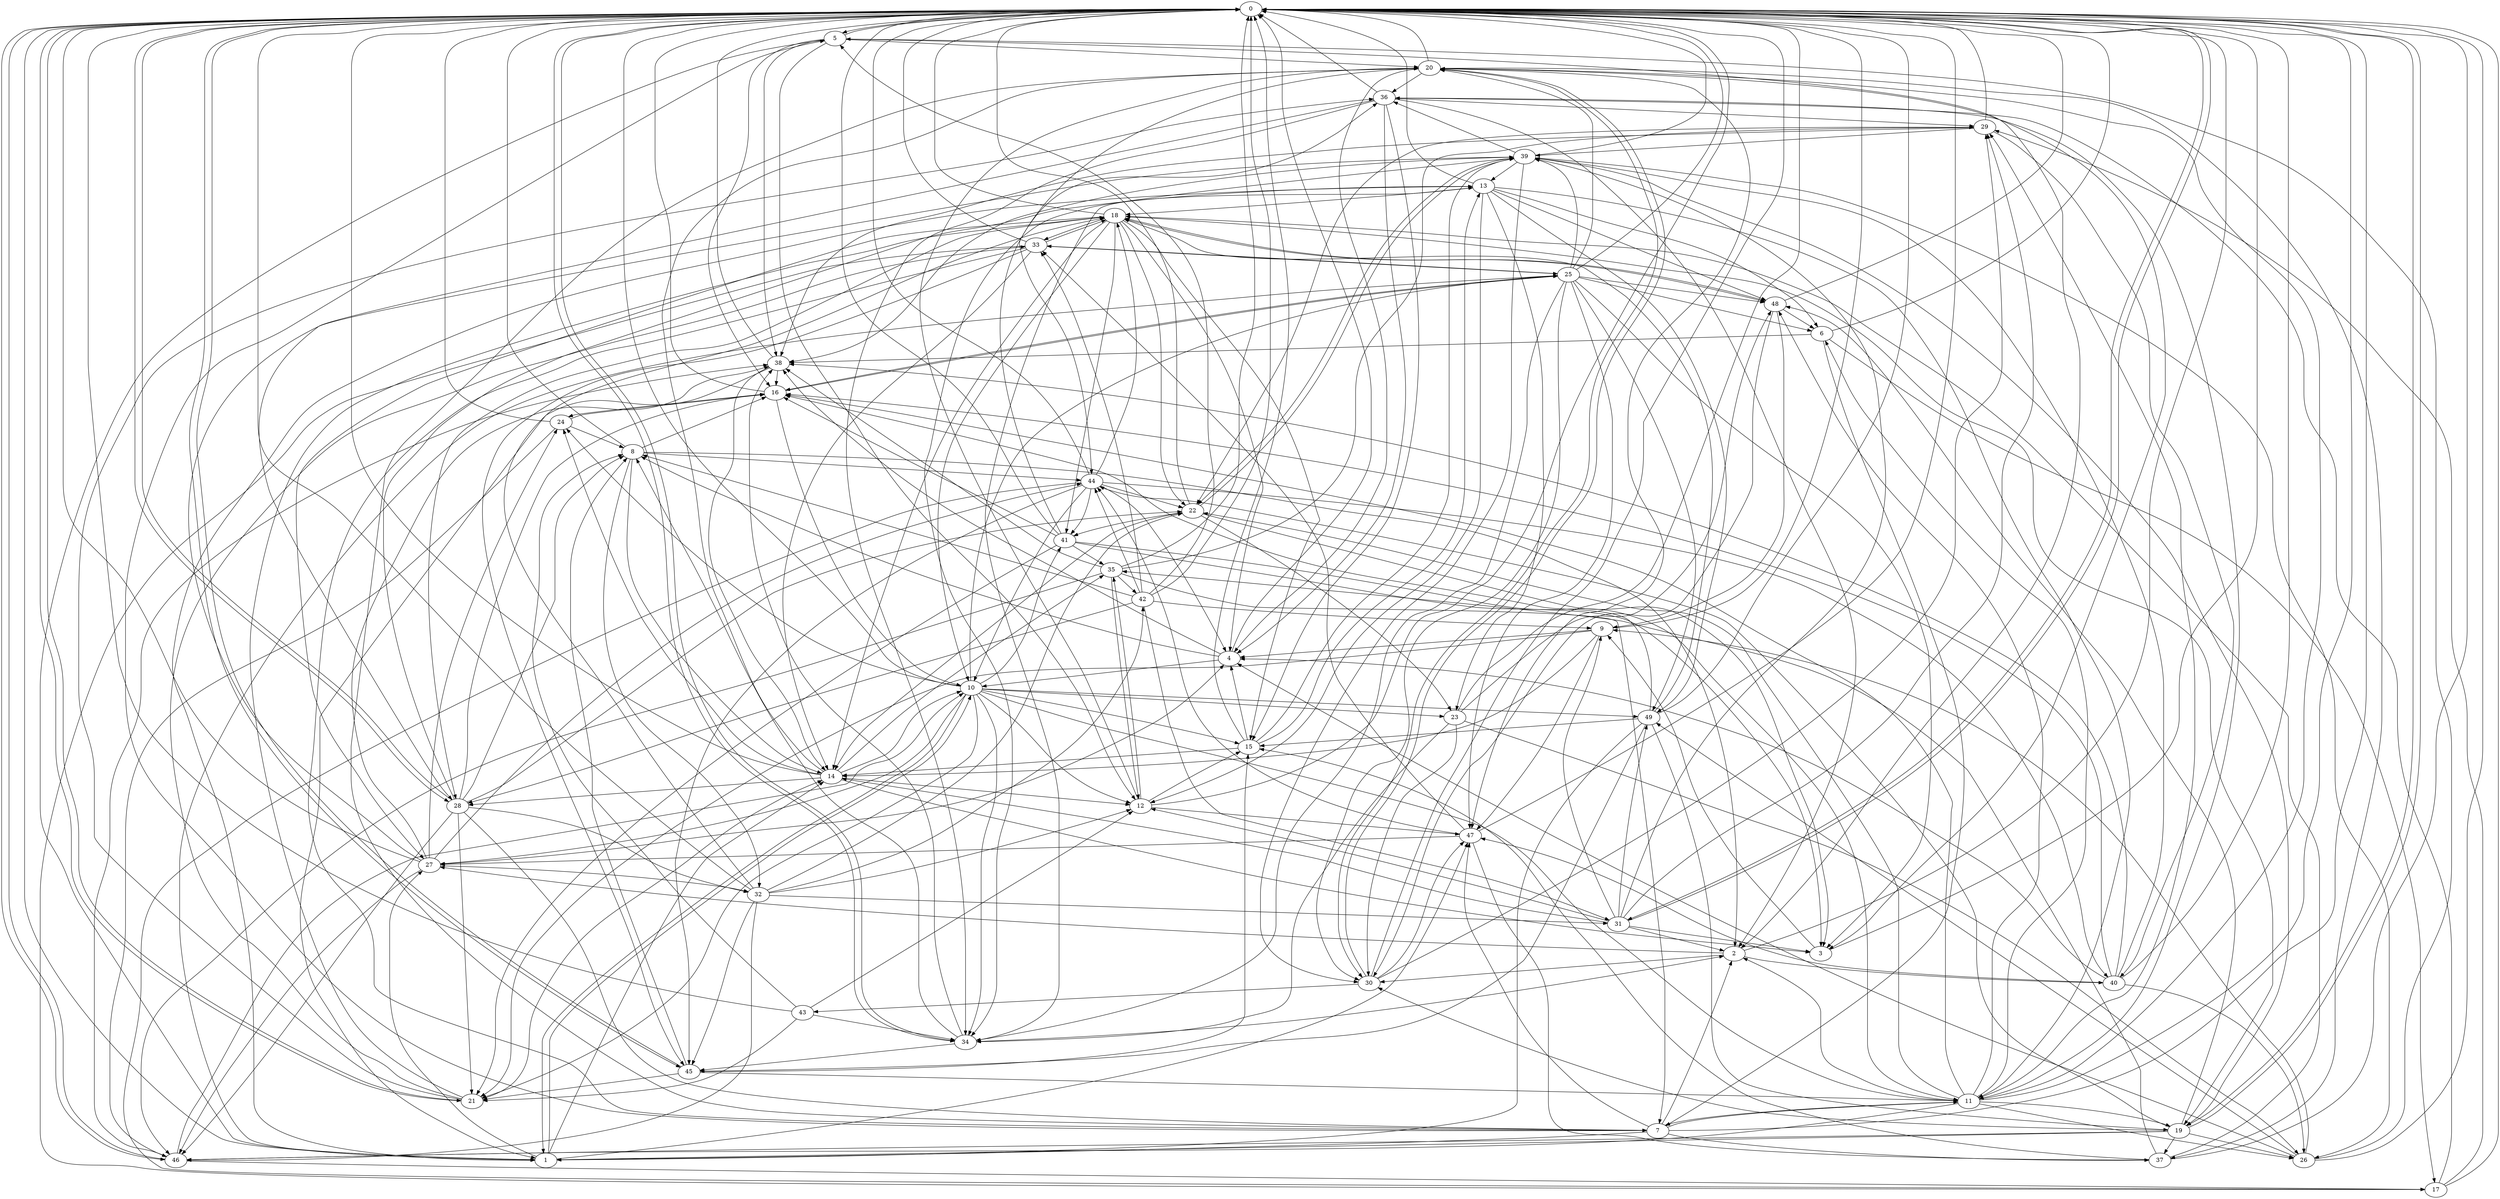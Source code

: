 strict digraph "" {
	0	 [component_delay=3];
	5	 [component_delay=3];
	0 -> 5	 [wire_delay=1];
	19	 [component_delay=3];
	0 -> 19	 [wire_delay=1];
	21	 [component_delay=3];
	0 -> 21	 [wire_delay=1];
	28	 [component_delay=3];
	0 -> 28	 [wire_delay=1];
	31	 [component_delay=3];
	0 -> 31	 [wire_delay=1];
	34	 [component_delay=3];
	0 -> 34	 [wire_delay=1];
	45	 [component_delay=3];
	0 -> 45	 [wire_delay=1];
	46	 [component_delay=3];
	0 -> 46	 [wire_delay=1];
	1	 [component_delay=3];
	1 -> 0	 [wire_delay=1];
	10	 [component_delay=3];
	1 -> 10	 [wire_delay=1];
	14	 [component_delay=3];
	1 -> 14	 [wire_delay=1];
	27	 [component_delay=3];
	1 -> 27	 [wire_delay=1];
	47	 [component_delay=3];
	1 -> 47	 [wire_delay=1];
	2	 [component_delay=3];
	2 -> 0	 [wire_delay=1];
	2 -> 27	 [wire_delay=1];
	30	 [component_delay=3];
	2 -> 30	 [wire_delay=1];
	40	 [component_delay=3];
	2 -> 40	 [wire_delay=1];
	3	 [component_delay=3];
	3 -> 0	 [wire_delay=1];
	9	 [component_delay=3];
	3 -> 9	 [wire_delay=1];
	4	 [component_delay=3];
	4 -> 0	 [wire_delay=1];
	8	 [component_delay=3];
	4 -> 8	 [wire_delay=1];
	4 -> 10	 [wire_delay=1];
	38	 [component_delay=3];
	4 -> 38	 [wire_delay=1];
	5 -> 0	 [wire_delay=1];
	5 -> 1	 [wire_delay=1];
	5 -> 2	 [wire_delay=1];
	12	 [component_delay=3];
	5 -> 12	 [wire_delay=1];
	16	 [component_delay=3];
	5 -> 16	 [wire_delay=1];
	20	 [component_delay=3];
	5 -> 20	 [wire_delay=1];
	5 -> 38	 [wire_delay=1];
	6	 [component_delay=3];
	6 -> 0	 [wire_delay=1];
	7	 [component_delay=3];
	6 -> 7	 [wire_delay=1];
	17	 [component_delay=3];
	6 -> 17	 [wire_delay=1];
	6 -> 38	 [wire_delay=1];
	7 -> 0	 [wire_delay=1];
	7 -> 1	 [wire_delay=1];
	7 -> 2	 [wire_delay=1];
	7 -> 5	 [wire_delay=1];
	11	 [component_delay=3];
	7 -> 11	 [wire_delay=1];
	7 -> 20	 [wire_delay=1];
	37	 [component_delay=3];
	7 -> 37	 [wire_delay=1];
	7 -> 47	 [wire_delay=1];
	8 -> 0	 [wire_delay=1];
	8 -> 2	 [wire_delay=1];
	8 -> 14	 [wire_delay=1];
	8 -> 16	 [wire_delay=1];
	32	 [component_delay=3];
	8 -> 32	 [wire_delay=1];
	44	 [component_delay=3];
	8 -> 44	 [wire_delay=1];
	9 -> 0	 [wire_delay=1];
	9 -> 4	 [wire_delay=1];
	9 -> 14	 [wire_delay=1];
	9 -> 21	 [wire_delay=1];
	9 -> 47	 [wire_delay=1];
	10 -> 0	 [wire_delay=1];
	10 -> 1	 [wire_delay=1];
	10 -> 11	 [wire_delay=1];
	10 -> 12	 [wire_delay=1];
	15	 [component_delay=3];
	10 -> 15	 [wire_delay=1];
	10 -> 21	 [wire_delay=1];
	23	 [component_delay=3];
	10 -> 23	 [wire_delay=1];
	24	 [component_delay=3];
	10 -> 24	 [wire_delay=1];
	25	 [component_delay=3];
	10 -> 25	 [wire_delay=1];
	10 -> 27	 [wire_delay=1];
	10 -> 34	 [wire_delay=1];
	41	 [component_delay=3];
	10 -> 41	 [wire_delay=1];
	49	 [component_delay=3];
	10 -> 49	 [wire_delay=1];
	11 -> 0	 [wire_delay=1];
	11 -> 2	 [wire_delay=1];
	11 -> 6	 [wire_delay=1];
	11 -> 7	 [wire_delay=1];
	11 -> 16	 [wire_delay=1];
	11 -> 19	 [wire_delay=1];
	11 -> 20	 [wire_delay=1];
	22	 [component_delay=3];
	11 -> 22	 [wire_delay=1];
	26	 [component_delay=3];
	11 -> 26	 [wire_delay=1];
	29	 [component_delay=3];
	11 -> 29	 [wire_delay=1];
	11 -> 46	 [wire_delay=1];
	48	 [component_delay=3];
	11 -> 48	 [wire_delay=1];
	12 -> 0	 [wire_delay=1];
	12 -> 15	 [wire_delay=1];
	12 -> 20	 [wire_delay=1];
	35	 [component_delay=3];
	12 -> 35	 [wire_delay=1];
	12 -> 47	 [wire_delay=1];
	13	 [component_delay=3];
	13 -> 0	 [wire_delay=1];
	13 -> 1	 [wire_delay=1];
	13 -> 6	 [wire_delay=1];
	13 -> 11	 [wire_delay=1];
	13 -> 12	 [wire_delay=1];
	18	 [component_delay=3];
	13 -> 18	 [wire_delay=1];
	13 -> 23	 [wire_delay=1];
	13 -> 48	 [wire_delay=1];
	13 -> 49	 [wire_delay=1];
	14 -> 0	 [wire_delay=1];
	14 -> 3	 [wire_delay=1];
	14 -> 10	 [wire_delay=1];
	14 -> 12	 [wire_delay=1];
	14 -> 20	 [wire_delay=1];
	14 -> 24	 [wire_delay=1];
	14 -> 28	 [wire_delay=1];
	14 -> 35	 [wire_delay=1];
	15 -> 0	 [wire_delay=1];
	15 -> 4	 [wire_delay=1];
	15 -> 13	 [wire_delay=1];
	15 -> 14	 [wire_delay=1];
	39	 [component_delay=3];
	15 -> 39	 [wire_delay=1];
	16 -> 0	 [wire_delay=1];
	16 -> 10	 [wire_delay=1];
	16 -> 24	 [wire_delay=1];
	16 -> 25	 [wire_delay=1];
	17 -> 0	 [wire_delay=1];
	17 -> 29	 [wire_delay=1];
	36	 [component_delay=3];
	17 -> 36	 [wire_delay=1];
	18 -> 0	 [wire_delay=1];
	18 -> 4	 [wire_delay=1];
	18 -> 10	 [wire_delay=1];
	18 -> 14	 [wire_delay=1];
	18 -> 15	 [wire_delay=1];
	18 -> 19	 [wire_delay=1];
	18 -> 22	 [wire_delay=1];
	18 -> 27	 [wire_delay=1];
	18 -> 28	 [wire_delay=1];
	33	 [component_delay=3];
	18 -> 33	 [wire_delay=1];
	18 -> 41	 [wire_delay=1];
	18 -> 48	 [wire_delay=1];
	19 -> 0	 [wire_delay=1];
	19 -> 1	 [wire_delay=1];
	19 -> 26	 [wire_delay=1];
	19 -> 30	 [wire_delay=1];
	19 -> 37	 [wire_delay=1];
	19 -> 44	 [wire_delay=1];
	19 -> 46	 [wire_delay=1];
	19 -> 48	 [wire_delay=1];
	20 -> 0	 [wire_delay=1];
	20 -> 3	 [wire_delay=1];
	20 -> 4	 [wire_delay=1];
	20 -> 30	 [wire_delay=1];
	20 -> 36	 [wire_delay=1];
	20 -> 37	 [wire_delay=1];
	20 -> 44	 [wire_delay=1];
	20 -> 47	 [wire_delay=1];
	21 -> 0	 [wire_delay=1];
	21 -> 14	 [wire_delay=1];
	21 -> 18	 [wire_delay=1];
	21 -> 33	 [wire_delay=1];
	21 -> 36	 [wire_delay=1];
	22 -> 0	 [wire_delay=1];
	22 -> 3	 [wire_delay=1];
	22 -> 14	 [wire_delay=1];
	22 -> 23	 [wire_delay=1];
	22 -> 39	 [wire_delay=1];
	22 -> 41	 [wire_delay=1];
	23 -> 0	 [wire_delay=1];
	23 -> 26	 [wire_delay=1];
	23 -> 30	 [wire_delay=1];
	23 -> 34	 [wire_delay=1];
	23 -> 48	 [wire_delay=1];
	24 -> 0	 [wire_delay=1];
	24 -> 8	 [wire_delay=1];
	24 -> 16	 [wire_delay=1];
	24 -> 46	 [wire_delay=1];
	25 -> 0	 [wire_delay=1];
	25 -> 1	 [wire_delay=1];
	25 -> 3	 [wire_delay=1];
	25 -> 6	 [wire_delay=1];
	25 -> 16	 [wire_delay=1];
	25 -> 20	 [wire_delay=1];
	25 -> 30	 [wire_delay=1];
	25 -> 33	 [wire_delay=1];
	25 -> 34	 [wire_delay=1];
	25 -> 39	 [wire_delay=1];
	25 -> 47	 [wire_delay=1];
	25 -> 48	 [wire_delay=1];
	25 -> 49	 [wire_delay=1];
	26 -> 0	 [wire_delay=1];
	26 -> 4	 [wire_delay=1];
	26 -> 5	 [wire_delay=1];
	26 -> 9	 [wire_delay=1];
	26 -> 49	 [wire_delay=1];
	27 -> 0	 [wire_delay=1];
	27 -> 4	 [wire_delay=1];
	27 -> 24	 [wire_delay=1];
	27 -> 32	 [wire_delay=1];
	27 -> 38	 [wire_delay=1];
	27 -> 39	 [wire_delay=1];
	27 -> 44	 [wire_delay=1];
	27 -> 46	 [wire_delay=1];
	28 -> 0	 [wire_delay=1];
	28 -> 7	 [wire_delay=1];
	28 -> 8	 [wire_delay=1];
	28 -> 13	 [wire_delay=1];
	28 -> 16	 [wire_delay=1];
	28 -> 21	 [wire_delay=1];
	28 -> 22	 [wire_delay=1];
	28 -> 32	 [wire_delay=1];
	28 -> 46	 [wire_delay=1];
	29 -> 0	 [wire_delay=1];
	29 -> 22	 [wire_delay=1];
	29 -> 38	 [wire_delay=1];
	29 -> 39	 [wire_delay=1];
	29 -> 40	 [wire_delay=1];
	30 -> 0	 [wire_delay=1];
	30 -> 20	 [wire_delay=1];
	30 -> 29	 [wire_delay=1];
	43	 [component_delay=3];
	30 -> 43	 [wire_delay=1];
	30 -> 47	 [wire_delay=1];
	31 -> 0	 [wire_delay=1];
	31 -> 2	 [wire_delay=1];
	31 -> 3	 [wire_delay=1];
	31 -> 9	 [wire_delay=1];
	31 -> 12	 [wire_delay=1];
	31 -> 14	 [wire_delay=1];
	31 -> 29	 [wire_delay=1];
	31 -> 39	 [wire_delay=1];
	31 -> 49	 [wire_delay=1];
	32 -> 0	 [wire_delay=1];
	32 -> 12	 [wire_delay=1];
	32 -> 18	 [wire_delay=1];
	32 -> 22	 [wire_delay=1];
	32 -> 31	 [wire_delay=1];
	42	 [component_delay=3];
	32 -> 42	 [wire_delay=1];
	32 -> 45	 [wire_delay=1];
	32 -> 46	 [wire_delay=1];
	33 -> 0	 [wire_delay=1];
	33 -> 7	 [wire_delay=1];
	33 -> 14	 [wire_delay=1];
	33 -> 17	 [wire_delay=1];
	33 -> 18	 [wire_delay=1];
	33 -> 25	 [wire_delay=1];
	33 -> 45	 [wire_delay=1];
	34 -> 0	 [wire_delay=1];
	34 -> 2	 [wire_delay=1];
	34 -> 8	 [wire_delay=1];
	34 -> 13	 [wire_delay=1];
	34 -> 38	 [wire_delay=1];
	34 -> 45	 [wire_delay=1];
	35 -> 0	 [wire_delay=1];
	35 -> 7	 [wire_delay=1];
	35 -> 12	 [wire_delay=1];
	35 -> 29	 [wire_delay=1];
	35 -> 38	 [wire_delay=1];
	35 -> 42	 [wire_delay=1];
	35 -> 46	 [wire_delay=1];
	36 -> 0	 [wire_delay=1];
	36 -> 2	 [wire_delay=1];
	36 -> 4	 [wire_delay=1];
	36 -> 11	 [wire_delay=1];
	36 -> 15	 [wire_delay=1];
	36 -> 28	 [wire_delay=1];
	36 -> 29	 [wire_delay=1];
	36 -> 34	 [wire_delay=1];
	37 -> 0	 [wire_delay=1];
	37 -> 15	 [wire_delay=1];
	37 -> 18	 [wire_delay=1];
	37 -> 35	 [wire_delay=1];
	38 -> 0	 [wire_delay=1];
	38 -> 1	 [wire_delay=1];
	38 -> 14	 [wire_delay=1];
	38 -> 16	 [wire_delay=1];
	39 -> 0	 [wire_delay=1];
	39 -> 13	 [wire_delay=1];
	39 -> 19	 [wire_delay=1];
	39 -> 22	 [wire_delay=1];
	39 -> 26	 [wire_delay=1];
	39 -> 30	 [wire_delay=1];
	39 -> 34	 [wire_delay=1];
	39 -> 36	 [wire_delay=1];
	39 -> 38	 [wire_delay=1];
	40 -> 0	 [wire_delay=1];
	40 -> 4	 [wire_delay=1];
	40 -> 16	 [wire_delay=1];
	40 -> 26	 [wire_delay=1];
	40 -> 38	 [wire_delay=1];
	40 -> 39	 [wire_delay=1];
	40 -> 47	 [wire_delay=1];
	41 -> 0	 [wire_delay=1];
	41 -> 3	 [wire_delay=1];
	41 -> 11	 [wire_delay=1];
	41 -> 16	 [wire_delay=1];
	41 -> 21	 [wire_delay=1];
	41 -> 35	 [wire_delay=1];
	41 -> 36	 [wire_delay=1];
	42 -> 0	 [wire_delay=1];
	42 -> 5	 [wire_delay=1];
	42 -> 8	 [wire_delay=1];
	42 -> 9	 [wire_delay=1];
	42 -> 28	 [wire_delay=1];
	42 -> 31	 [wire_delay=1];
	42 -> 33	 [wire_delay=1];
	42 -> 44	 [wire_delay=1];
	43 -> 0	 [wire_delay=1];
	43 -> 8	 [wire_delay=1];
	43 -> 12	 [wire_delay=1];
	43 -> 21	 [wire_delay=1];
	43 -> 34	 [wire_delay=1];
	44 -> 0	 [wire_delay=1];
	44 -> 4	 [wire_delay=1];
	44 -> 10	 [wire_delay=1];
	44 -> 17	 [wire_delay=1];
	44 -> 18	 [wire_delay=1];
	44 -> 22	 [wire_delay=1];
	44 -> 40	 [wire_delay=1];
	44 -> 41	 [wire_delay=1];
	44 -> 45	 [wire_delay=1];
	45 -> 0	 [wire_delay=1];
	45 -> 8	 [wire_delay=1];
	45 -> 11	 [wire_delay=1];
	45 -> 15	 [wire_delay=1];
	45 -> 21	 [wire_delay=1];
	46 -> 0	 [wire_delay=1];
	46 -> 10	 [wire_delay=1];
	46 -> 17	 [wire_delay=1];
	46 -> 38	 [wire_delay=1];
	47 -> 0	 [wire_delay=1];
	47 -> 27	 [wire_delay=1];
	47 -> 33	 [wire_delay=1];
	47 -> 37	 [wire_delay=1];
	47 -> 44	 [wire_delay=1];
	48 -> 0	 [wire_delay=1];
	48 -> 6	 [wire_delay=1];
	48 -> 9	 [wire_delay=1];
	48 -> 18	 [wire_delay=1];
	48 -> 30	 [wire_delay=1];
	49 -> 0	 [wire_delay=1];
	49 -> 1	 [wire_delay=1];
	49 -> 15	 [wire_delay=1];
	49 -> 16	 [wire_delay=1];
	49 -> 18	 [wire_delay=1];
	49 -> 19	 [wire_delay=1];
	49 -> 45	 [wire_delay=1];
}
